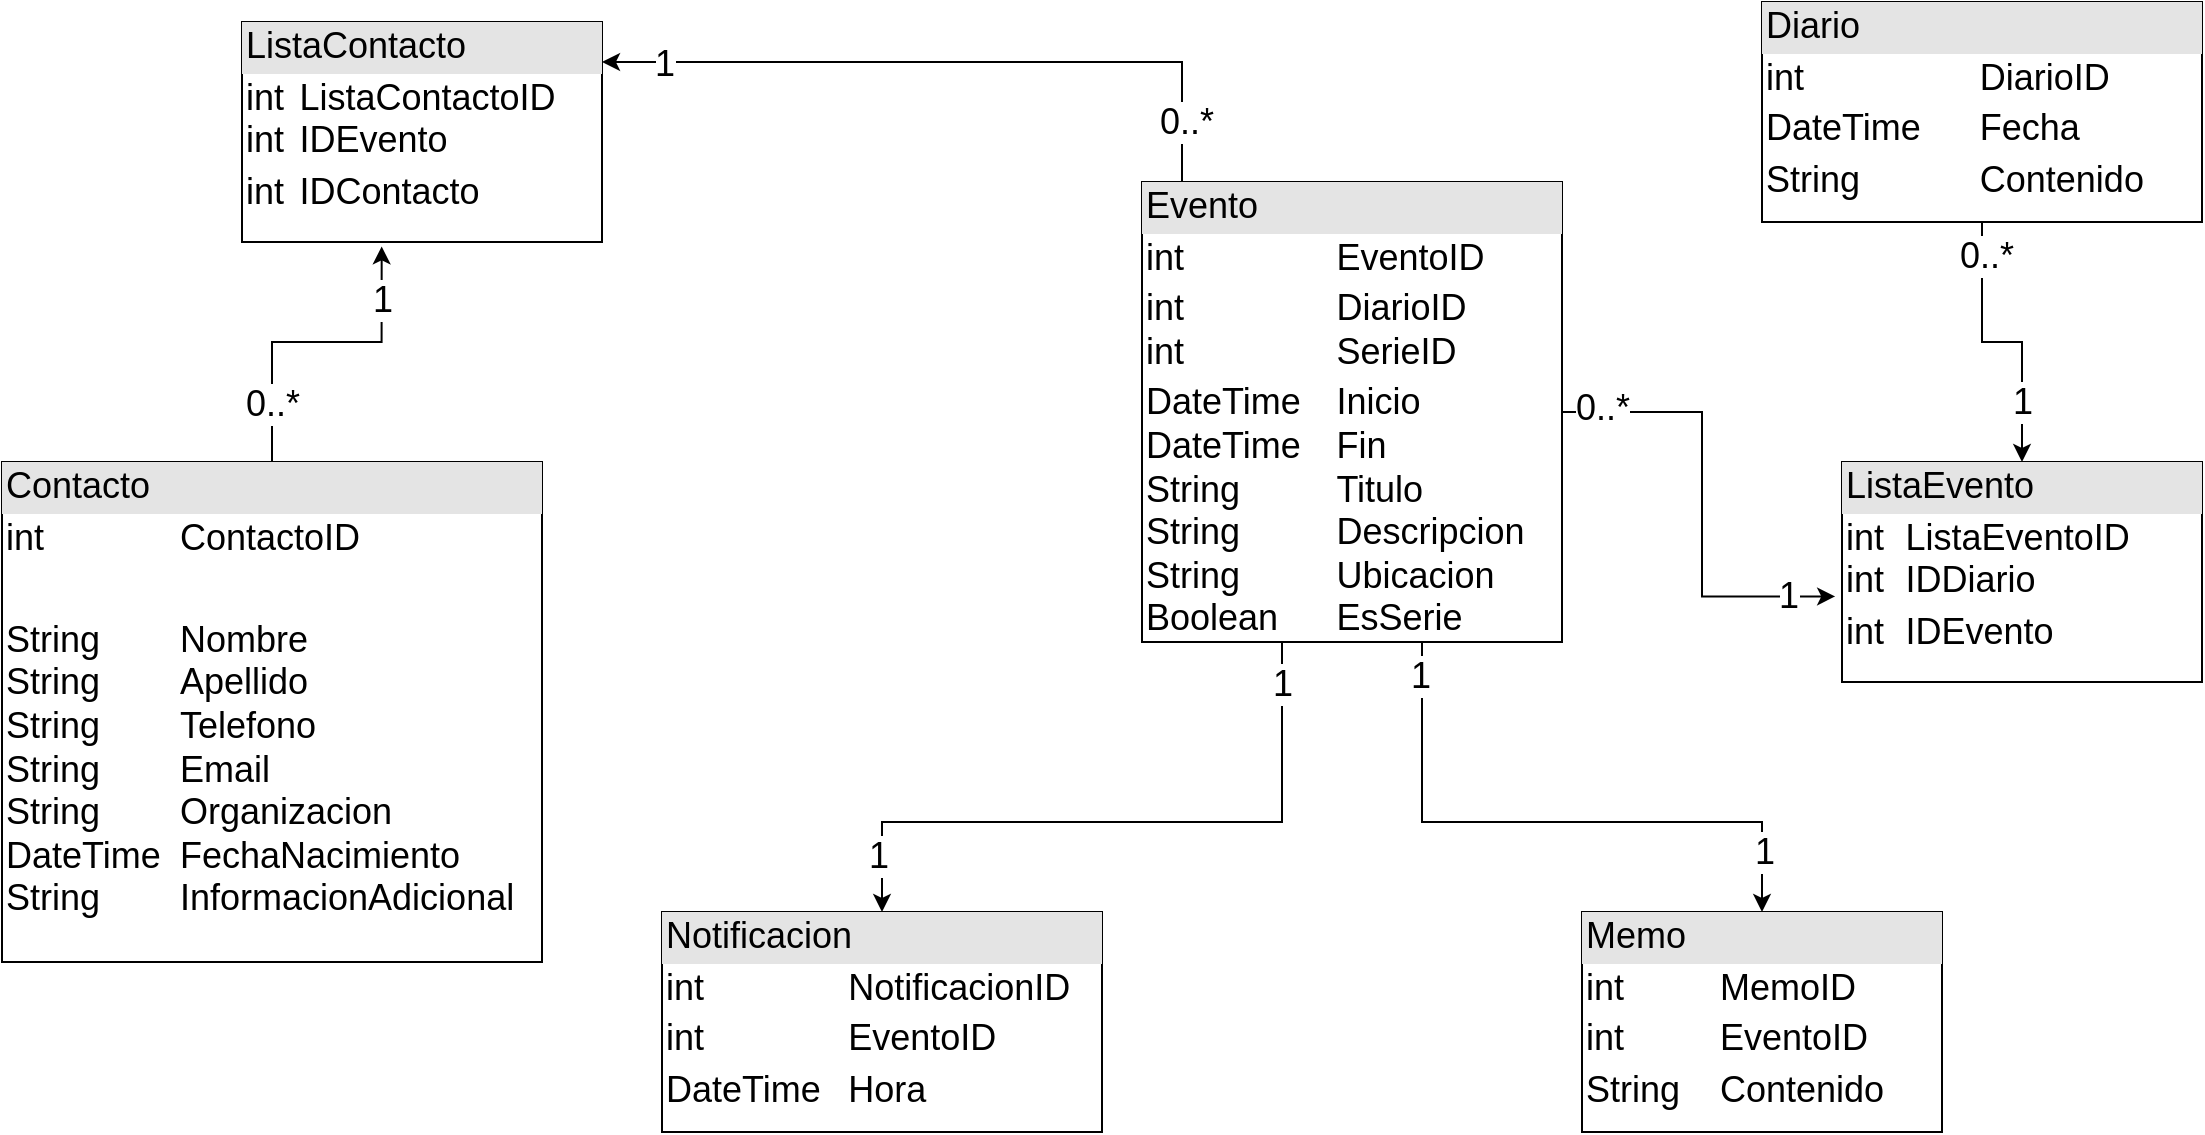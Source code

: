 <mxfile version="14.6.8" type="device"><diagram id="wIh8t5mPLOcBqdB9Jo3H" name="Page-1"><mxGraphModel dx="1086" dy="627" grid="1" gridSize="10" guides="1" tooltips="1" connect="1" arrows="1" fold="1" page="1" pageScale="1" pageWidth="827" pageHeight="1169" math="0" shadow="0"><root><mxCell id="0"/><mxCell id="1" parent="0"/><mxCell id="R7Fc-hDYU7Bgv7qYm1vR-25" style="edgeStyle=orthogonalEdgeStyle;rounded=0;orthogonalLoop=1;jettySize=auto;html=1;entryX=0.388;entryY=1.02;entryDx=0;entryDy=0;entryPerimeter=0;fontSize=18;" edge="1" parent="1" source="i-67r1jPQigWwQzcKloS-8" target="R7Fc-hDYU7Bgv7qYm1vR-18"><mxGeometry relative="1" as="geometry"><Array as="points"><mxPoint x="215" y="190"/><mxPoint x="270" y="190"/></Array></mxGeometry></mxCell><mxCell id="R7Fc-hDYU7Bgv7qYm1vR-28" value="0..*" style="edgeLabel;html=1;align=center;verticalAlign=middle;resizable=0;points=[];fontSize=18;" vertex="1" connectable="0" parent="R7Fc-hDYU7Bgv7qYm1vR-25"><mxGeometry x="-0.56" y="1" relative="1" as="geometry"><mxPoint x="1" y="7" as="offset"/></mxGeometry></mxCell><mxCell id="R7Fc-hDYU7Bgv7qYm1vR-29" value="1" style="edgeLabel;html=1;align=center;verticalAlign=middle;resizable=0;points=[];fontSize=18;" vertex="1" connectable="0" parent="R7Fc-hDYU7Bgv7qYm1vR-25"><mxGeometry x="0.552" y="-2" relative="1" as="geometry"><mxPoint x="-2" y="-10" as="offset"/></mxGeometry></mxCell><mxCell id="i-67r1jPQigWwQzcKloS-8" value="&lt;div style=&quot;box-sizing: border-box ; width: 100% ; background: #e4e4e4 ; padding: 2px&quot;&gt;Contacto&lt;/div&gt;&lt;table style=&quot;width: 100% ; font-size: 1em&quot; cellpadding=&quot;2&quot; cellspacing=&quot;0&quot;&gt;&lt;tbody&gt;&lt;tr&gt;&lt;td&gt;int&lt;/td&gt;&lt;td&gt;ContactoID&lt;br&gt;&lt;/td&gt;&lt;/tr&gt;&lt;tr&gt;&lt;td&gt;&lt;br&gt;&lt;/td&gt;&lt;td&gt;&lt;/td&gt;&lt;/tr&gt;&lt;tr&gt;&lt;td&gt;String&lt;br&gt;String&lt;br&gt;String&lt;br&gt;String&lt;br&gt;String&lt;br&gt;DateTime&lt;br&gt;String&lt;/td&gt;&lt;td&gt;Nombre&lt;br&gt;Apellido&lt;br&gt;Telefono&lt;br&gt;Email&lt;br&gt;Organizacion&lt;br&gt;FechaNacimiento&lt;br&gt;InformacionAdicional&lt;/td&gt;&lt;/tr&gt;&lt;/tbody&gt;&lt;/table&gt;" style="verticalAlign=top;align=left;overflow=fill;html=1;fontSize=18;" parent="1" vertex="1"><mxGeometry x="80" y="250" width="270" height="250" as="geometry"/></mxCell><mxCell id="i-67r1jPQigWwQzcKloS-9" value="&lt;div style=&quot;box-sizing: border-box ; width: 100% ; background: #e4e4e4 ; padding: 2px&quot;&gt;Memo&lt;/div&gt;&lt;table style=&quot;width: 100% ; font-size: 1em&quot; cellpadding=&quot;2&quot; cellspacing=&quot;0&quot;&gt;&lt;tbody&gt;&lt;tr&gt;&lt;td&gt;int&lt;/td&gt;&lt;td&gt;MemoID&lt;/td&gt;&lt;/tr&gt;&lt;tr&gt;&lt;td&gt;int&lt;/td&gt;&lt;td&gt;EventoID&lt;/td&gt;&lt;/tr&gt;&lt;tr&gt;&lt;td&gt;String&lt;/td&gt;&lt;td&gt;Contenido&lt;/td&gt;&lt;/tr&gt;&lt;/tbody&gt;&lt;/table&gt;" style="verticalAlign=top;align=left;overflow=fill;html=1;fontSize=18;" parent="1" vertex="1"><mxGeometry x="870" y="475" width="180" height="110" as="geometry"/></mxCell><mxCell id="i-67r1jPQigWwQzcKloS-10" value="&lt;div style=&quot;box-sizing: border-box ; width: 100% ; background: #e4e4e4 ; padding: 2px&quot;&gt;Notificacion&lt;/div&gt;&lt;table style=&quot;width: 100% ; font-size: 1em&quot; cellpadding=&quot;2&quot; cellspacing=&quot;0&quot;&gt;&lt;tbody&gt;&lt;tr&gt;&lt;td&gt;int&lt;/td&gt;&lt;td&gt;NotificacionID&lt;/td&gt;&lt;/tr&gt;&lt;tr&gt;&lt;td&gt;int&lt;/td&gt;&lt;td&gt;EventoID&lt;/td&gt;&lt;/tr&gt;&lt;tr&gt;&lt;td&gt;DateTime&lt;/td&gt;&lt;td&gt;Hora&lt;/td&gt;&lt;/tr&gt;&lt;/tbody&gt;&lt;/table&gt;" style="verticalAlign=top;align=left;overflow=fill;html=1;fontSize=18;" parent="1" vertex="1"><mxGeometry x="410" y="475" width="220" height="110" as="geometry"/></mxCell><mxCell id="R7Fc-hDYU7Bgv7qYm1vR-3" style="edgeStyle=orthogonalEdgeStyle;rounded=0;orthogonalLoop=1;jettySize=auto;html=1;" edge="1" parent="1" source="i-67r1jPQigWwQzcKloS-11" target="i-67r1jPQigWwQzcKloS-10"><mxGeometry relative="1" as="geometry"><Array as="points"><mxPoint x="720" y="430"/><mxPoint x="520" y="430"/></Array></mxGeometry></mxCell><mxCell id="R7Fc-hDYU7Bgv7qYm1vR-9" value="1" style="edgeLabel;html=1;align=center;verticalAlign=middle;resizable=0;points=[];fontSize=18;" vertex="1" connectable="0" parent="R7Fc-hDYU7Bgv7qYm1vR-3"><mxGeometry x="-0.937" relative="1" as="geometry"><mxPoint y="10" as="offset"/></mxGeometry></mxCell><mxCell id="R7Fc-hDYU7Bgv7qYm1vR-11" value="1" style="edgeLabel;html=1;align=center;verticalAlign=middle;resizable=0;points=[];fontSize=18;" vertex="1" connectable="0" parent="R7Fc-hDYU7Bgv7qYm1vR-3"><mxGeometry x="0.83" y="-2" relative="1" as="geometry"><mxPoint as="offset"/></mxGeometry></mxCell><mxCell id="R7Fc-hDYU7Bgv7qYm1vR-4" style="edgeStyle=orthogonalEdgeStyle;rounded=0;orthogonalLoop=1;jettySize=auto;html=1;entryX=0.5;entryY=0;entryDx=0;entryDy=0;" edge="1" parent="1" source="i-67r1jPQigWwQzcKloS-11" target="i-67r1jPQigWwQzcKloS-9"><mxGeometry relative="1" as="geometry"><Array as="points"><mxPoint x="790" y="430"/><mxPoint x="960" y="430"/></Array></mxGeometry></mxCell><mxCell id="R7Fc-hDYU7Bgv7qYm1vR-10" value="1" style="edgeLabel;html=1;align=center;verticalAlign=middle;resizable=0;points=[];fontSize=18;" vertex="1" connectable="0" parent="R7Fc-hDYU7Bgv7qYm1vR-4"><mxGeometry x="-0.889" y="-1" relative="1" as="geometry"><mxPoint as="offset"/></mxGeometry></mxCell><mxCell id="R7Fc-hDYU7Bgv7qYm1vR-12" value="1" style="edgeLabel;html=1;align=center;verticalAlign=middle;resizable=0;points=[];fontSize=18;" vertex="1" connectable="0" parent="R7Fc-hDYU7Bgv7qYm1vR-4"><mxGeometry x="0.802" y="1" relative="1" as="geometry"><mxPoint as="offset"/></mxGeometry></mxCell><mxCell id="R7Fc-hDYU7Bgv7qYm1vR-20" style="edgeStyle=orthogonalEdgeStyle;rounded=0;orthogonalLoop=1;jettySize=auto;html=1;fontSize=18;" edge="1" parent="1" source="i-67r1jPQigWwQzcKloS-11" target="R7Fc-hDYU7Bgv7qYm1vR-18"><mxGeometry relative="1" as="geometry"><Array as="points"><mxPoint x="670" y="50"/></Array></mxGeometry></mxCell><mxCell id="R7Fc-hDYU7Bgv7qYm1vR-21" value="1" style="edgeLabel;html=1;align=center;verticalAlign=middle;resizable=0;points=[];fontSize=18;" vertex="1" connectable="0" parent="R7Fc-hDYU7Bgv7qYm1vR-20"><mxGeometry x="0.825" y="1" relative="1" as="geometry"><mxPoint as="offset"/></mxGeometry></mxCell><mxCell id="R7Fc-hDYU7Bgv7qYm1vR-22" value="0..*" style="edgeLabel;html=1;align=center;verticalAlign=middle;resizable=0;points=[];fontSize=18;" vertex="1" connectable="0" parent="R7Fc-hDYU7Bgv7qYm1vR-20"><mxGeometry x="-0.908" y="-2" relative="1" as="geometry"><mxPoint y="-14" as="offset"/></mxGeometry></mxCell><mxCell id="R7Fc-hDYU7Bgv7qYm1vR-24" style="edgeStyle=orthogonalEdgeStyle;rounded=0;orthogonalLoop=1;jettySize=auto;html=1;entryX=-0.019;entryY=0.611;entryDx=0;entryDy=0;entryPerimeter=0;fontSize=18;" edge="1" parent="1" source="i-67r1jPQigWwQzcKloS-11" target="R7Fc-hDYU7Bgv7qYm1vR-13"><mxGeometry relative="1" as="geometry"/></mxCell><mxCell id="R7Fc-hDYU7Bgv7qYm1vR-26" value="0..*" style="edgeLabel;html=1;align=center;verticalAlign=middle;resizable=0;points=[];fontSize=18;" vertex="1" connectable="0" parent="R7Fc-hDYU7Bgv7qYm1vR-24"><mxGeometry x="-0.827" y="2" relative="1" as="geometry"><mxPoint as="offset"/></mxGeometry></mxCell><mxCell id="R7Fc-hDYU7Bgv7qYm1vR-27" value="1" style="edgeLabel;html=1;align=center;verticalAlign=middle;resizable=0;points=[];fontSize=18;" vertex="1" connectable="0" parent="R7Fc-hDYU7Bgv7qYm1vR-24"><mxGeometry x="0.788" relative="1" as="geometry"><mxPoint as="offset"/></mxGeometry></mxCell><mxCell id="i-67r1jPQigWwQzcKloS-11" value="&lt;div style=&quot;box-sizing: border-box ; width: 100% ; background: #e4e4e4 ; padding: 2px&quot;&gt;Evento&lt;/div&gt;&lt;table style=&quot;width: 100% ; font-size: 1em&quot; cellpadding=&quot;2&quot; cellspacing=&quot;0&quot;&gt;&lt;tbody&gt;&lt;tr&gt;&lt;td&gt;int&lt;/td&gt;&lt;td&gt;EventoID&lt;/td&gt;&lt;/tr&gt;&lt;tr&gt;&lt;td&gt;int&lt;br&gt;int&lt;/td&gt;&lt;td&gt;DiarioID&lt;br&gt;SerieID&lt;/td&gt;&lt;/tr&gt;&lt;tr&gt;&lt;td&gt;DateTime&lt;br&gt;DateTime&lt;br&gt;String&lt;br&gt;String&lt;br&gt;String&lt;br&gt;Boolean&lt;br&gt;&lt;br&gt;&lt;/td&gt;&lt;td&gt;Inicio&lt;br&gt;Fin&lt;br&gt;Titulo&lt;br&gt;Descripcion&lt;br&gt;Ubicacion&lt;br&gt;EsSerie&lt;br&gt;&lt;br&gt;&lt;/td&gt;&lt;/tr&gt;&lt;/tbody&gt;&lt;/table&gt;" style="verticalAlign=top;align=left;overflow=fill;html=1;fontSize=18;" parent="1" vertex="1"><mxGeometry x="650" y="110" width="210" height="230" as="geometry"/></mxCell><mxCell id="R7Fc-hDYU7Bgv7qYm1vR-15" style="edgeStyle=orthogonalEdgeStyle;rounded=0;orthogonalLoop=1;jettySize=auto;html=1;entryX=0.5;entryY=0;entryDx=0;entryDy=0;fontSize=18;" edge="1" parent="1" source="i-67r1jPQigWwQzcKloS-12" target="R7Fc-hDYU7Bgv7qYm1vR-13"><mxGeometry relative="1" as="geometry"/></mxCell><mxCell id="R7Fc-hDYU7Bgv7qYm1vR-16" value="0..*" style="edgeLabel;html=1;align=center;verticalAlign=middle;resizable=0;points=[];fontSize=18;" vertex="1" connectable="0" parent="R7Fc-hDYU7Bgv7qYm1vR-15"><mxGeometry x="-0.755" y="2" relative="1" as="geometry"><mxPoint as="offset"/></mxGeometry></mxCell><mxCell id="R7Fc-hDYU7Bgv7qYm1vR-17" value="1" style="edgeLabel;html=1;align=center;verticalAlign=middle;resizable=0;points=[];fontSize=18;" vertex="1" connectable="0" parent="R7Fc-hDYU7Bgv7qYm1vR-15"><mxGeometry x="0.436" relative="1" as="geometry"><mxPoint y="9" as="offset"/></mxGeometry></mxCell><mxCell id="i-67r1jPQigWwQzcKloS-12" value="&lt;div style=&quot;box-sizing: border-box ; width: 100% ; background: #e4e4e4 ; padding: 2px&quot;&gt;Diario&lt;/div&gt;&lt;table style=&quot;width: 100% ; font-size: 1em&quot; cellpadding=&quot;2&quot; cellspacing=&quot;0&quot;&gt;&lt;tbody&gt;&lt;tr&gt;&lt;td&gt;int&lt;/td&gt;&lt;td&gt;DiarioID&lt;/td&gt;&lt;/tr&gt;&lt;tr&gt;&lt;td&gt;DateTime&lt;/td&gt;&lt;td&gt;Fecha&lt;/td&gt;&lt;/tr&gt;&lt;tr&gt;&lt;td&gt;String&lt;/td&gt;&lt;td&gt;Contenido&lt;/td&gt;&lt;/tr&gt;&lt;/tbody&gt;&lt;/table&gt;" style="verticalAlign=top;align=left;overflow=fill;html=1;fontSize=18;" parent="1" vertex="1"><mxGeometry x="960" y="20" width="220" height="110" as="geometry"/></mxCell><mxCell id="R7Fc-hDYU7Bgv7qYm1vR-13" value="&lt;div style=&quot;box-sizing: border-box ; width: 100% ; background: #e4e4e4 ; padding: 2px&quot;&gt;ListaEvento&lt;/div&gt;&lt;table style=&quot;width: 100% ; font-size: 1em&quot; cellpadding=&quot;2&quot; cellspacing=&quot;0&quot;&gt;&lt;tbody&gt;&lt;tr&gt;&lt;td&gt;int&lt;br&gt;int&lt;/td&gt;&lt;td&gt;ListaEventoID&lt;br&gt;IDDiario&lt;/td&gt;&lt;/tr&gt;&lt;tr&gt;&lt;td&gt;int&lt;/td&gt;&lt;td&gt;IDEvento&lt;/td&gt;&lt;/tr&gt;&lt;tr&gt;&lt;td&gt;&lt;/td&gt;&lt;td&gt;&lt;br&gt;&lt;/td&gt;&lt;/tr&gt;&lt;/tbody&gt;&lt;/table&gt;" style="verticalAlign=top;align=left;overflow=fill;html=1;fontSize=18;" vertex="1" parent="1"><mxGeometry x="1000" y="250" width="180" height="110" as="geometry"/></mxCell><mxCell id="R7Fc-hDYU7Bgv7qYm1vR-18" value="&lt;div style=&quot;box-sizing: border-box ; width: 100% ; background: #e4e4e4 ; padding: 2px&quot;&gt;ListaContacto&lt;/div&gt;&lt;table style=&quot;width: 100% ; font-size: 1em&quot; cellpadding=&quot;2&quot; cellspacing=&quot;0&quot;&gt;&lt;tbody&gt;&lt;tr&gt;&lt;td&gt;int&lt;br&gt;int&lt;/td&gt;&lt;td&gt;ListaContactoID&lt;br&gt;IDEvento&lt;/td&gt;&lt;/tr&gt;&lt;tr&gt;&lt;td&gt;int&lt;/td&gt;&lt;td&gt;IDContacto&lt;/td&gt;&lt;/tr&gt;&lt;tr&gt;&lt;td&gt;&lt;/td&gt;&lt;td&gt;&lt;br&gt;&lt;/td&gt;&lt;/tr&gt;&lt;/tbody&gt;&lt;/table&gt;" style="verticalAlign=top;align=left;overflow=fill;html=1;fontSize=18;" vertex="1" parent="1"><mxGeometry x="200" y="30" width="180" height="110" as="geometry"/></mxCell></root></mxGraphModel></diagram></mxfile>
